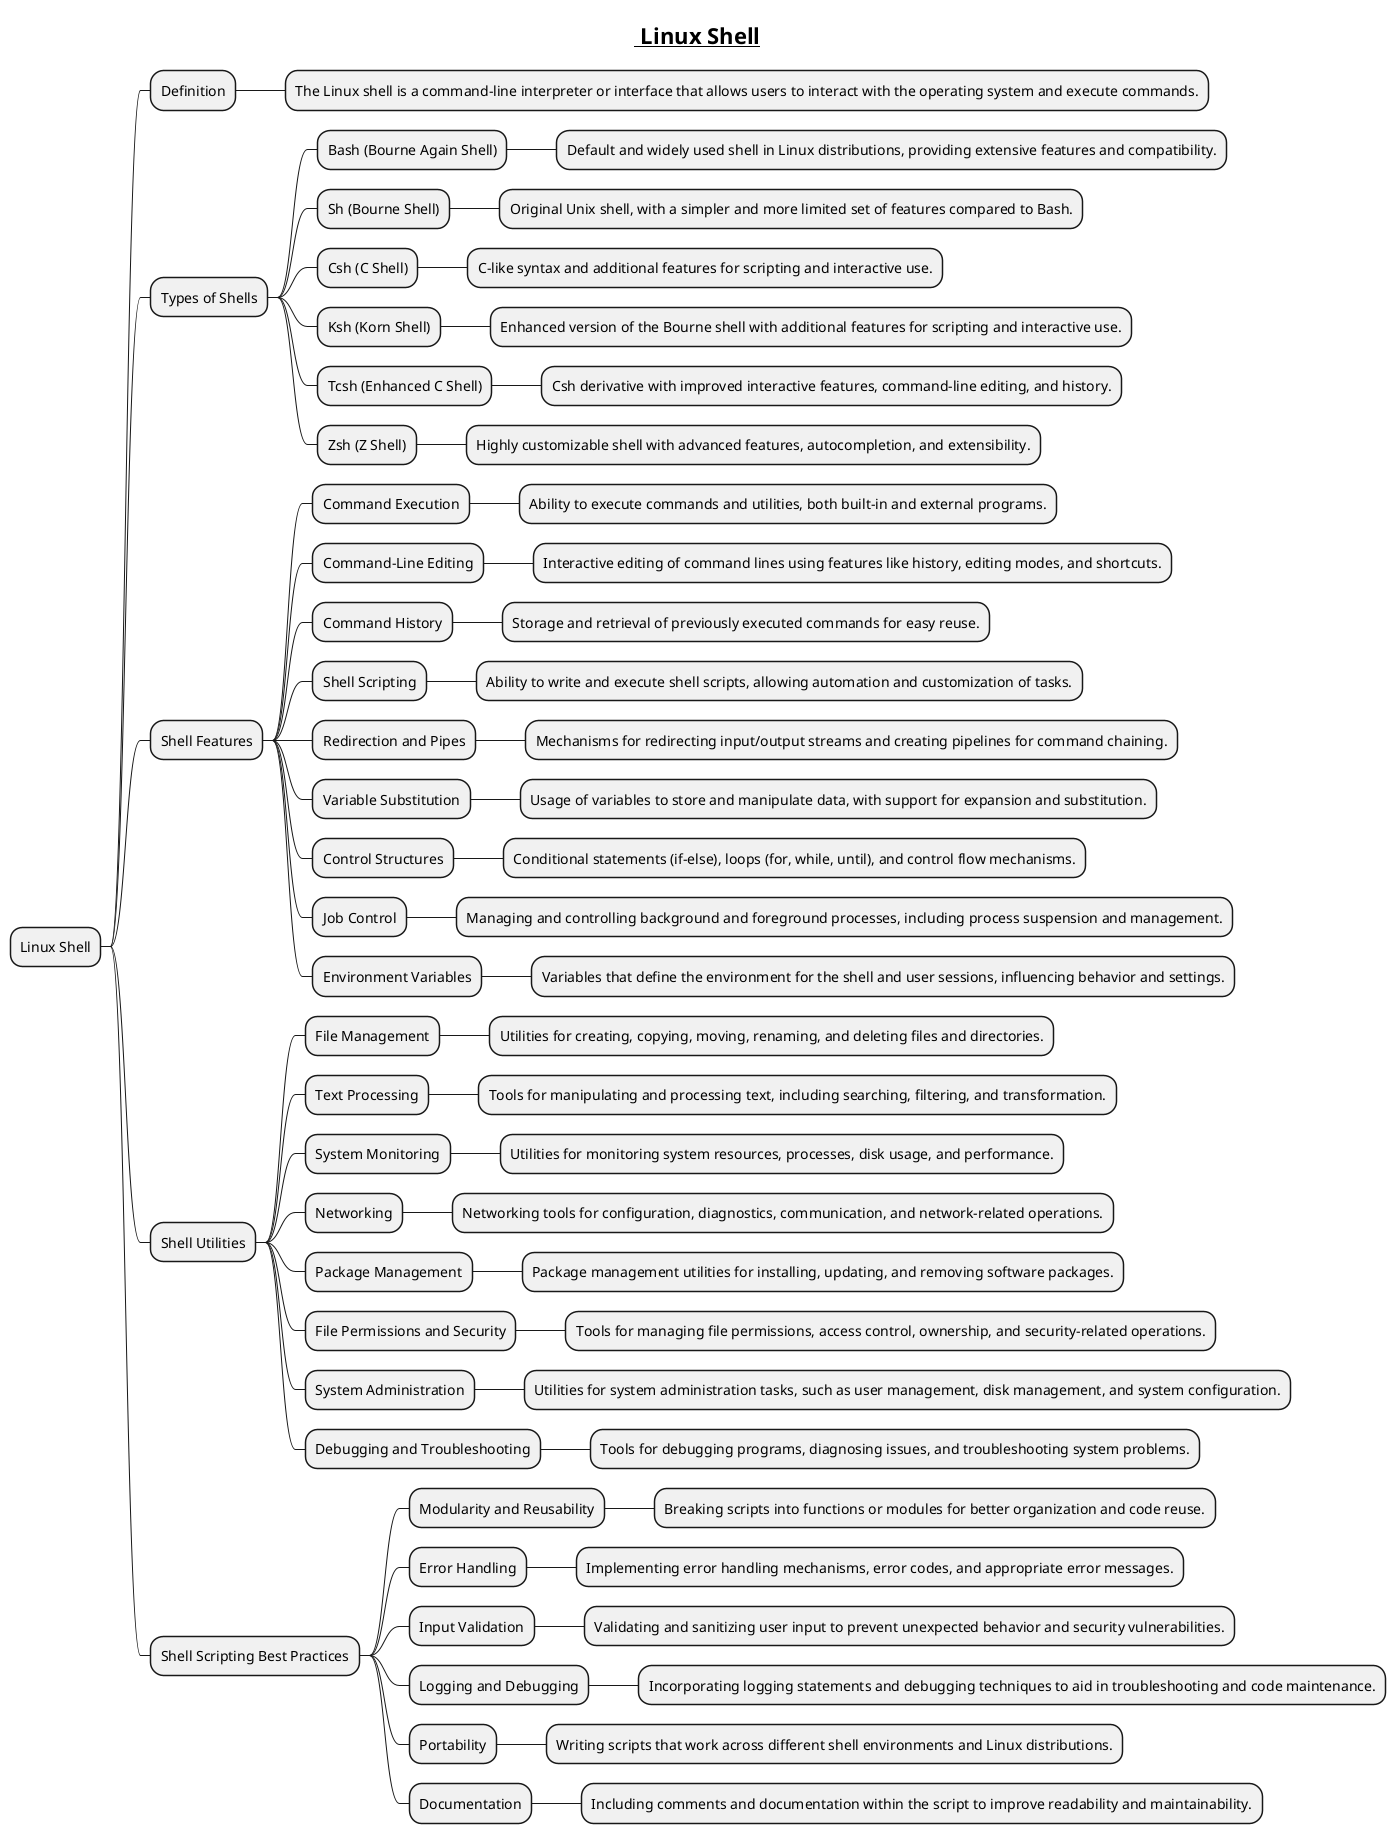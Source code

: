 @startmindmap
title =__ Linux Shell__
* Linux Shell
** Definition
*** The Linux shell is a command-line interpreter or interface that allows users to interact with the operating system and execute commands.
** Types of Shells
*** Bash (Bourne Again Shell)
**** Default and widely used shell in Linux distributions, providing extensive features and compatibility.
*** Sh (Bourne Shell)
**** Original Unix shell, with a simpler and more limited set of features compared to Bash.
*** Csh (C Shell)
**** C-like syntax and additional features for scripting and interactive use.
*** Ksh (Korn Shell)
**** Enhanced version of the Bourne shell with additional features for scripting and interactive use.
*** Tcsh (Enhanced C Shell)
**** Csh derivative with improved interactive features, command-line editing, and history.
*** Zsh (Z Shell)
**** Highly customizable shell with advanced features, autocompletion, and extensibility.
** Shell Features
*** Command Execution
**** Ability to execute commands and utilities, both built-in and external programs.
*** Command-Line Editing
**** Interactive editing of command lines using features like history, editing modes, and shortcuts.
*** Command History
**** Storage and retrieval of previously executed commands for easy reuse.
*** Shell Scripting
**** Ability to write and execute shell scripts, allowing automation and customization of tasks.
*** Redirection and Pipes
**** Mechanisms for redirecting input/output streams and creating pipelines for command chaining.
*** Variable Substitution
**** Usage of variables to store and manipulate data, with support for expansion and substitution.
*** Control Structures
**** Conditional statements (if-else), loops (for, while, until), and control flow mechanisms.
*** Job Control
**** Managing and controlling background and foreground processes, including process suspension and management.
*** Environment Variables
**** Variables that define the environment for the shell and user sessions, influencing behavior and settings.
** Shell Utilities
*** File Management
**** Utilities for creating, copying, moving, renaming, and deleting files and directories.
*** Text Processing
**** Tools for manipulating and processing text, including searching, filtering, and transformation.
*** System Monitoring
**** Utilities for monitoring system resources, processes, disk usage, and performance.
*** Networking
**** Networking tools for configuration, diagnostics, communication, and network-related operations.
*** Package Management
**** Package management utilities for installing, updating, and removing software packages.
*** File Permissions and Security
**** Tools for managing file permissions, access control, ownership, and security-related operations.
*** System Administration
**** Utilities for system administration tasks, such as user management, disk management, and system configuration.
*** Debugging and Troubleshooting
**** Tools for debugging programs, diagnosing issues, and troubleshooting system problems.
** Shell Scripting Best Practices
*** Modularity and Reusability
**** Breaking scripts into functions or modules for better organization and code reuse.
*** Error Handling
**** Implementing error handling mechanisms, error codes, and appropriate error messages.
*** Input Validation
**** Validating and sanitizing user input to prevent unexpected behavior and security vulnerabilities.
*** Logging and Debugging
**** Incorporating logging statements and debugging techniques to aid in troubleshooting and code maintenance.
*** Portability
**** Writing scripts that work across different shell environments and Linux distributions.
*** Documentation
**** Including comments and documentation within the script to improve readability and maintainability.
@endmindmap
